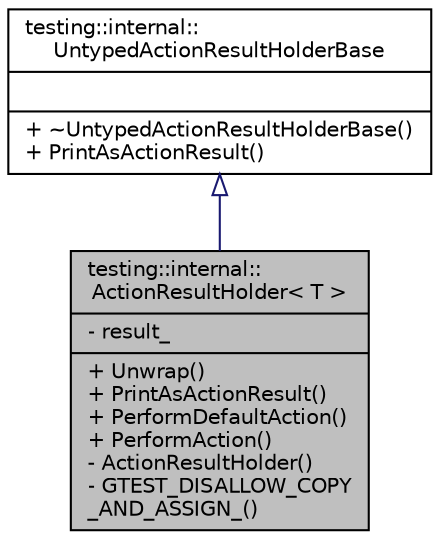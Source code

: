 digraph "testing::internal::ActionResultHolder&lt; T &gt;"
{
  edge [fontname="Helvetica",fontsize="10",labelfontname="Helvetica",labelfontsize="10"];
  node [fontname="Helvetica",fontsize="10",shape=record];
  Node0 [label="{testing::internal::\lActionResultHolder\< T \>\n|- result_\l|+ Unwrap()\l+ PrintAsActionResult()\l+ PerformDefaultAction()\l+ PerformAction()\l- ActionResultHolder()\l- GTEST_DISALLOW_COPY\l_AND_ASSIGN_()\l}",height=0.2,width=0.4,color="black", fillcolor="grey75", style="filled", fontcolor="black"];
  Node1 -> Node0 [dir="back",color="midnightblue",fontsize="10",style="solid",arrowtail="onormal",fontname="Helvetica"];
  Node1 [label="{testing::internal::\lUntypedActionResultHolderBase\n||+ ~UntypedActionResultHolderBase()\l+ PrintAsActionResult()\l}",height=0.2,width=0.4,color="black", fillcolor="white", style="filled",URL="$d6/dd4/classtesting_1_1internal_1_1_untyped_action_result_holder_base.html"];
}
